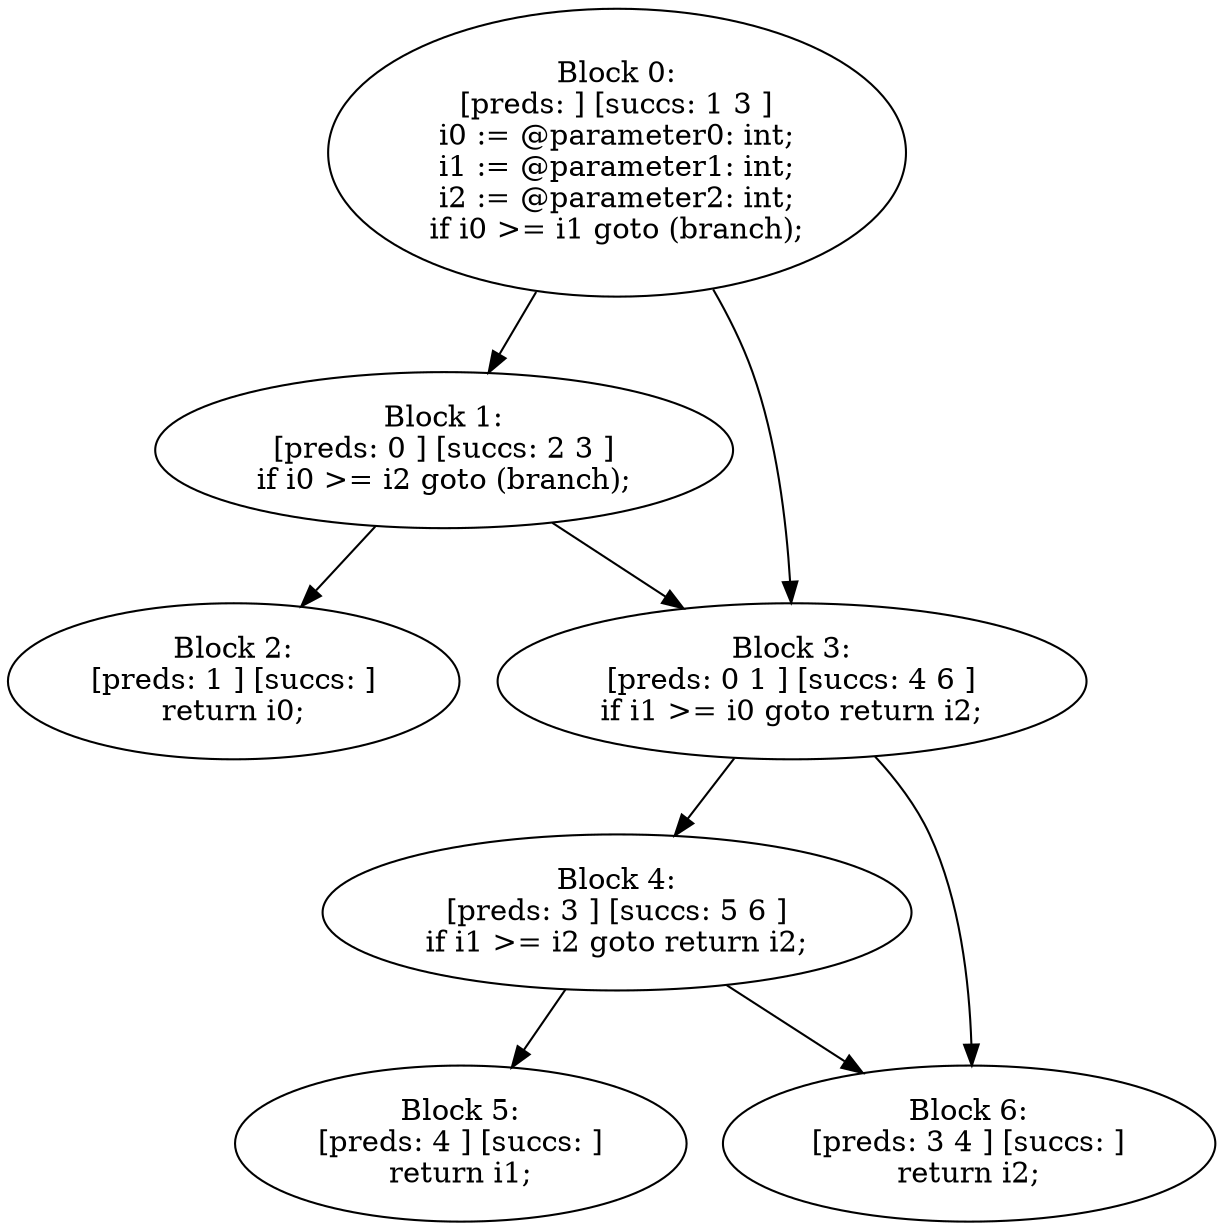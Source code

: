 digraph "unitGraph" {
    "Block 0:
[preds: ] [succs: 1 3 ]
i0 := @parameter0: int;
i1 := @parameter1: int;
i2 := @parameter2: int;
if i0 >= i1 goto (branch);
"
    "Block 1:
[preds: 0 ] [succs: 2 3 ]
if i0 >= i2 goto (branch);
"
    "Block 2:
[preds: 1 ] [succs: ]
return i0;
"
    "Block 3:
[preds: 0 1 ] [succs: 4 6 ]
if i1 >= i0 goto return i2;
"
    "Block 4:
[preds: 3 ] [succs: 5 6 ]
if i1 >= i2 goto return i2;
"
    "Block 5:
[preds: 4 ] [succs: ]
return i1;
"
    "Block 6:
[preds: 3 4 ] [succs: ]
return i2;
"
    "Block 0:
[preds: ] [succs: 1 3 ]
i0 := @parameter0: int;
i1 := @parameter1: int;
i2 := @parameter2: int;
if i0 >= i1 goto (branch);
"->"Block 1:
[preds: 0 ] [succs: 2 3 ]
if i0 >= i2 goto (branch);
";
    "Block 0:
[preds: ] [succs: 1 3 ]
i0 := @parameter0: int;
i1 := @parameter1: int;
i2 := @parameter2: int;
if i0 >= i1 goto (branch);
"->"Block 3:
[preds: 0 1 ] [succs: 4 6 ]
if i1 >= i0 goto return i2;
";
    "Block 1:
[preds: 0 ] [succs: 2 3 ]
if i0 >= i2 goto (branch);
"->"Block 2:
[preds: 1 ] [succs: ]
return i0;
";
    "Block 1:
[preds: 0 ] [succs: 2 3 ]
if i0 >= i2 goto (branch);
"->"Block 3:
[preds: 0 1 ] [succs: 4 6 ]
if i1 >= i0 goto return i2;
";
    "Block 3:
[preds: 0 1 ] [succs: 4 6 ]
if i1 >= i0 goto return i2;
"->"Block 4:
[preds: 3 ] [succs: 5 6 ]
if i1 >= i2 goto return i2;
";
    "Block 3:
[preds: 0 1 ] [succs: 4 6 ]
if i1 >= i0 goto return i2;
"->"Block 6:
[preds: 3 4 ] [succs: ]
return i2;
";
    "Block 4:
[preds: 3 ] [succs: 5 6 ]
if i1 >= i2 goto return i2;
"->"Block 5:
[preds: 4 ] [succs: ]
return i1;
";
    "Block 4:
[preds: 3 ] [succs: 5 6 ]
if i1 >= i2 goto return i2;
"->"Block 6:
[preds: 3 4 ] [succs: ]
return i2;
";
}
